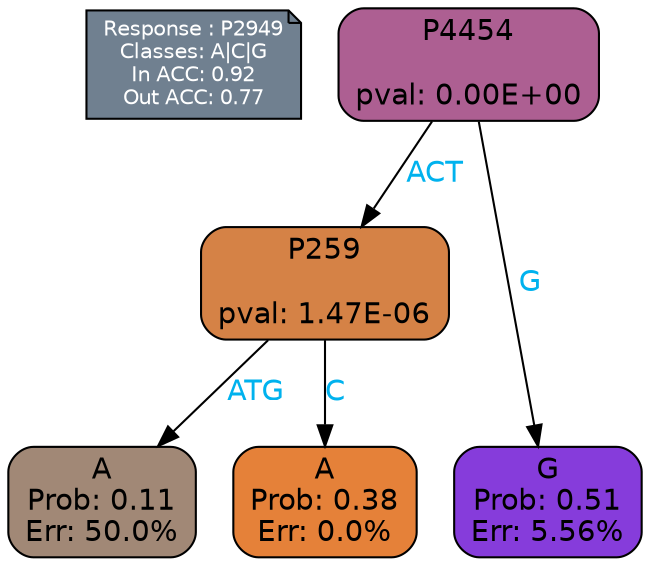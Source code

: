 digraph Tree {
node [shape=box, style="filled, rounded", color="black", fontname=helvetica] ;
graph [ranksep=equally, splines=polylines, bgcolor=transparent, dpi=600] ;
edge [fontname=helvetica] ;
LEGEND [label="Response : P2949
Classes: A|C|G
In ACC: 0.92
Out ACC: 0.77
",shape=note,align=left,style=filled,fillcolor="slategray",fontcolor="white",fontsize=10];1 [label="P4454

pval: 0.00E+00", fillcolor="#ad5f92"] ;
2 [label="P259

pval: 1.47E-06", fillcolor="#d58246"] ;
3 [label="A
Prob: 0.11
Err: 50.0%", fillcolor="#a18876"] ;
4 [label="A
Prob: 0.38
Err: 0.0%", fillcolor="#e58139"] ;
5 [label="G
Prob: 0.51
Err: 5.56%", fillcolor="#863cdb"] ;
1 -> 2 [label="ACT",fontcolor=deepskyblue2] ;
1 -> 5 [label="G",fontcolor=deepskyblue2] ;
2 -> 3 [label="ATG",fontcolor=deepskyblue2] ;
2 -> 4 [label="C",fontcolor=deepskyblue2] ;
{rank = same; 3;4;5;}{rank = same; LEGEND;1;}}